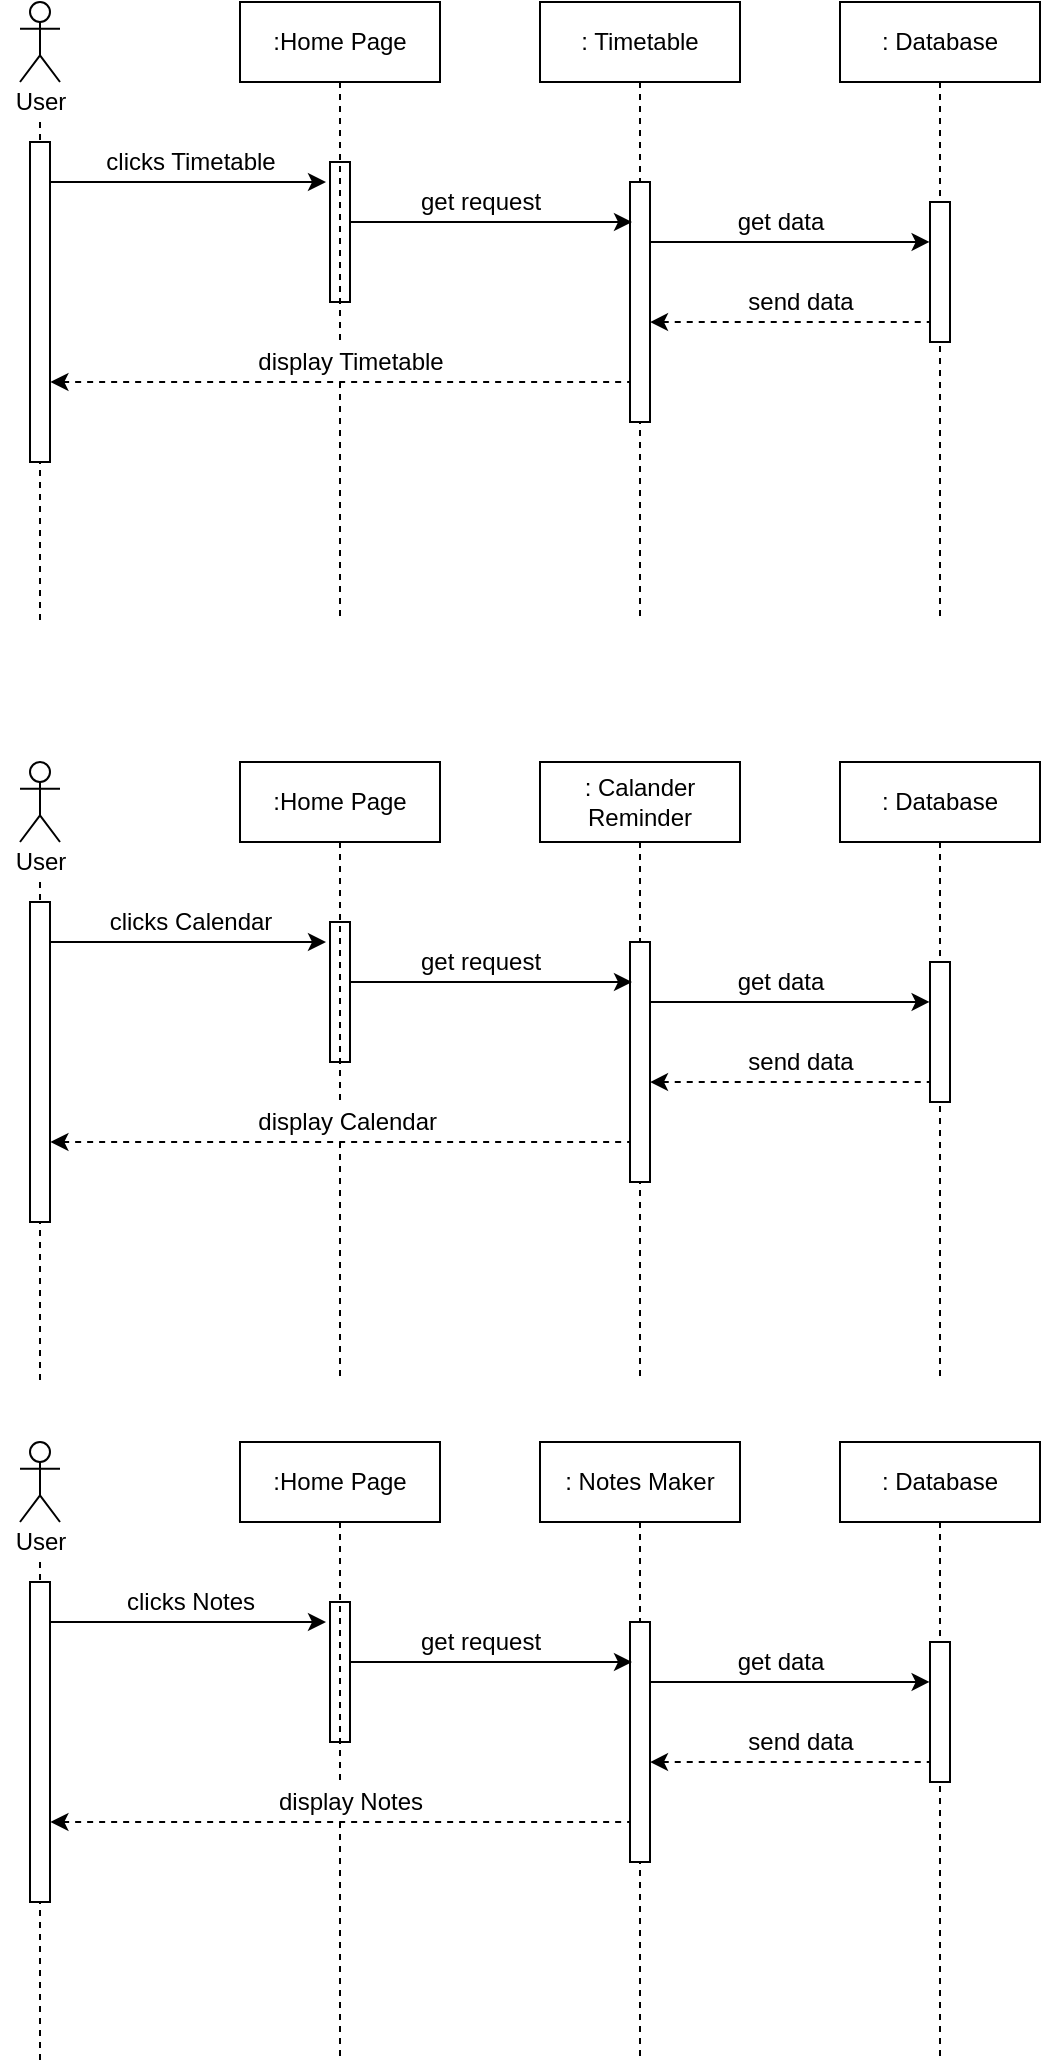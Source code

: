 <mxfile version="14.9.9" type="github">
  <diagram id="OsFwVKuo2DZqgoOdoQ98" name="Page-1">
    <mxGraphModel dx="1888" dy="548" grid="1" gridSize="10" guides="1" tooltips="1" connect="1" arrows="1" fold="1" page="1" pageScale="1" pageWidth="850" pageHeight="1100" math="0" shadow="0">
      <root>
        <mxCell id="0" />
        <mxCell id="1" parent="0" />
        <mxCell id="qXeoNUvEln3ZgCdRdpqD-1" style="edgeStyle=orthogonalEdgeStyle;rounded=0;orthogonalLoop=1;jettySize=auto;html=1;endArrow=none;endFill=0;dashed=1;" parent="1" source="qXeoNUvEln3ZgCdRdpqD-30" edge="1">
          <mxGeometry relative="1" as="geometry">
            <mxPoint x="-750" y="370" as="targetPoint" />
            <mxPoint x="-750.5" y="-130.5" as="sourcePoint" />
            <Array as="points" />
          </mxGeometry>
        </mxCell>
        <mxCell id="qXeoNUvEln3ZgCdRdpqD-2" value="" style="shape=umlActor;verticalLabelPosition=bottom;verticalAlign=top;html=1;outlineConnect=0;" parent="1" vertex="1">
          <mxGeometry x="-760" y="60" width="20" height="40" as="geometry" />
        </mxCell>
        <mxCell id="qXeoNUvEln3ZgCdRdpqD-3" style="edgeStyle=orthogonalEdgeStyle;rounded=0;orthogonalLoop=1;jettySize=auto;html=1;endArrow=none;endFill=0;dashed=1;startArrow=none;" parent="1" source="qXeoNUvEln3ZgCdRdpqD-52" edge="1">
          <mxGeometry relative="1" as="geometry">
            <mxPoint x="-600" y="370" as="targetPoint" />
            <Array as="points">
              <mxPoint x="-600" y="320" />
              <mxPoint x="-600" y="320" />
            </Array>
          </mxGeometry>
        </mxCell>
        <mxCell id="qXeoNUvEln3ZgCdRdpqD-4" value=":Home Page" style="rounded=0;whiteSpace=wrap;html=1;" parent="1" vertex="1">
          <mxGeometry x="-650" y="60" width="100" height="40" as="geometry" />
        </mxCell>
        <mxCell id="qXeoNUvEln3ZgCdRdpqD-7" style="edgeStyle=orthogonalEdgeStyle;rounded=0;orthogonalLoop=1;jettySize=auto;html=1;endArrow=none;endFill=0;dashed=1;" parent="1" source="qXeoNUvEln3ZgCdRdpqD-8" edge="1">
          <mxGeometry relative="1" as="geometry">
            <mxPoint x="-450" y="370" as="targetPoint" />
          </mxGeometry>
        </mxCell>
        <mxCell id="qXeoNUvEln3ZgCdRdpqD-8" value=": Timetable" style="rounded=0;whiteSpace=wrap;html=1;" parent="1" vertex="1">
          <mxGeometry x="-500" y="60" width="100" height="40" as="geometry" />
        </mxCell>
        <mxCell id="qXeoNUvEln3ZgCdRdpqD-9" value="" style="endArrow=classic;html=1;" parent="1" edge="1">
          <mxGeometry width="50" height="50" relative="1" as="geometry">
            <mxPoint x="-750" y="150" as="sourcePoint" />
            <mxPoint x="-607" y="150" as="targetPoint" />
          </mxGeometry>
        </mxCell>
        <mxCell id="qXeoNUvEln3ZgCdRdpqD-13" value="clicks Timetable" style="text;html=1;align=center;verticalAlign=middle;resizable=0;points=[];autosize=1;strokeColor=none;" parent="1" vertex="1">
          <mxGeometry x="-725" y="130" width="100" height="20" as="geometry" />
        </mxCell>
        <mxCell id="qXeoNUvEln3ZgCdRdpqD-19" value="" style="html=1;points=[];perimeter=orthogonalPerimeter;fillColor=#ffffff;" parent="1" vertex="1">
          <mxGeometry x="-755" y="130" width="10" height="160" as="geometry" />
        </mxCell>
        <mxCell id="qXeoNUvEln3ZgCdRdpqD-20" value="" style="html=1;points=[];perimeter=orthogonalPerimeter;fillColor=#ffffff;" parent="1" vertex="1">
          <mxGeometry x="-605" y="140" width="10" height="70" as="geometry" />
        </mxCell>
        <mxCell id="qXeoNUvEln3ZgCdRdpqD-21" value="" style="html=1;points=[];perimeter=orthogonalPerimeter;fillColor=#ffffff;" parent="1" vertex="1">
          <mxGeometry x="-455" y="150" width="10" height="120" as="geometry" />
        </mxCell>
        <mxCell id="qXeoNUvEln3ZgCdRdpqD-30" value="User" style="text;html=1;align=center;verticalAlign=middle;resizable=0;points=[];autosize=1;strokeColor=none;" parent="1" vertex="1">
          <mxGeometry x="-770" y="100" width="40" height="20" as="geometry" />
        </mxCell>
        <mxCell id="qXeoNUvEln3ZgCdRdpqD-34" style="edgeStyle=orthogonalEdgeStyle;rounded=0;orthogonalLoop=1;jettySize=auto;html=1;endArrow=none;endFill=0;dashed=1;" parent="1" source="qXeoNUvEln3ZgCdRdpqD-35" edge="1">
          <mxGeometry relative="1" as="geometry">
            <mxPoint x="-300" y="370" as="targetPoint" />
            <Array as="points">
              <mxPoint x="-300" y="370" />
              <mxPoint x="-300" y="370" />
            </Array>
          </mxGeometry>
        </mxCell>
        <mxCell id="qXeoNUvEln3ZgCdRdpqD-35" value=": Database" style="rounded=0;whiteSpace=wrap;html=1;" parent="1" vertex="1">
          <mxGeometry x="-350" y="60" width="100" height="40" as="geometry" />
        </mxCell>
        <mxCell id="qXeoNUvEln3ZgCdRdpqD-42" value="" style="endArrow=classic;html=1;" parent="1" edge="1">
          <mxGeometry width="50" height="50" relative="1" as="geometry">
            <mxPoint x="-595" y="170" as="sourcePoint" />
            <mxPoint x="-454" y="170" as="targetPoint" />
          </mxGeometry>
        </mxCell>
        <mxCell id="qXeoNUvEln3ZgCdRdpqD-45" value="" style="endArrow=none;html=1;entryX=-0.02;entryY=0.222;entryDx=0;entryDy=0;entryPerimeter=0;endFill=0;startArrow=classic;startFill=1;dashed=1;exitX=1.02;exitY=0.75;exitDx=0;exitDy=0;exitPerimeter=0;" parent="1" edge="1" source="qXeoNUvEln3ZgCdRdpqD-19">
          <mxGeometry width="50" height="50" relative="1" as="geometry">
            <mxPoint x="-594.8" y="250.02" as="sourcePoint" />
            <mxPoint x="-455.0" y="250" as="targetPoint" />
          </mxGeometry>
        </mxCell>
        <mxCell id="qXeoNUvEln3ZgCdRdpqD-46" value="get request" style="text;html=1;align=center;verticalAlign=middle;resizable=0;points=[];autosize=1;strokeColor=none;" parent="1" vertex="1">
          <mxGeometry x="-570" y="150" width="80" height="20" as="geometry" />
        </mxCell>
        <mxCell id="qXeoNUvEln3ZgCdRdpqD-47" value="" style="html=1;points=[];perimeter=orthogonalPerimeter;fillColor=#ffffff;" parent="1" vertex="1">
          <mxGeometry x="-305" y="160" width="10" height="70" as="geometry" />
        </mxCell>
        <mxCell id="qXeoNUvEln3ZgCdRdpqD-48" value="" style="endArrow=classic;html=1;entryX=-0.02;entryY=0.222;entryDx=0;entryDy=0;entryPerimeter=0;" parent="1" edge="1">
          <mxGeometry width="50" height="50" relative="1" as="geometry">
            <mxPoint x="-445" y="180" as="sourcePoint" />
            <mxPoint x="-305.2" y="179.98" as="targetPoint" />
          </mxGeometry>
        </mxCell>
        <mxCell id="qXeoNUvEln3ZgCdRdpqD-49" value="" style="endArrow=none;html=1;entryX=-0.02;entryY=0.222;entryDx=0;entryDy=0;entryPerimeter=0;startArrow=classic;startFill=1;endFill=0;dashed=1;" parent="1" edge="1">
          <mxGeometry width="50" height="50" relative="1" as="geometry">
            <mxPoint x="-445" y="220.02" as="sourcePoint" />
            <mxPoint x="-305.2" y="220.0" as="targetPoint" />
          </mxGeometry>
        </mxCell>
        <mxCell id="qXeoNUvEln3ZgCdRdpqD-50" value="get data" style="text;html=1;align=center;verticalAlign=middle;resizable=0;points=[];autosize=1;strokeColor=none;" parent="1" vertex="1">
          <mxGeometry x="-410" y="160" width="60" height="20" as="geometry" />
        </mxCell>
        <mxCell id="v7V7l33EKwzWetioQVS1-1" value="send data" style="text;html=1;align=center;verticalAlign=middle;resizable=0;points=[];autosize=1;strokeColor=none;" vertex="1" parent="1">
          <mxGeometry x="-405" y="200" width="70" height="20" as="geometry" />
        </mxCell>
        <mxCell id="qXeoNUvEln3ZgCdRdpqD-52" value="display Timetable" style="text;html=1;align=center;verticalAlign=middle;resizable=0;points=[];autosize=1;" parent="1" vertex="1">
          <mxGeometry x="-650" y="230" width="110" height="20" as="geometry" />
        </mxCell>
        <mxCell id="v7V7l33EKwzWetioQVS1-2" value="" style="edgeStyle=orthogonalEdgeStyle;rounded=0;orthogonalLoop=1;jettySize=auto;html=1;endArrow=none;endFill=0;dashed=1;" edge="1" parent="1" source="qXeoNUvEln3ZgCdRdpqD-4" target="qXeoNUvEln3ZgCdRdpqD-52">
          <mxGeometry relative="1" as="geometry">
            <mxPoint x="-600" y="530" as="targetPoint" />
            <mxPoint x="-600" y="100" as="sourcePoint" />
            <Array as="points">
              <mxPoint x="-600" y="220" />
              <mxPoint x="-600" y="220" />
            </Array>
          </mxGeometry>
        </mxCell>
        <mxCell id="v7V7l33EKwzWetioQVS1-3" style="edgeStyle=orthogonalEdgeStyle;rounded=0;orthogonalLoop=1;jettySize=auto;html=1;endArrow=none;endFill=0;dashed=1;" edge="1" parent="1" source="v7V7l33EKwzWetioQVS1-14">
          <mxGeometry relative="1" as="geometry">
            <mxPoint x="-750" y="750" as="targetPoint" />
            <mxPoint x="-750.5" y="249.5" as="sourcePoint" />
            <Array as="points" />
          </mxGeometry>
        </mxCell>
        <mxCell id="v7V7l33EKwzWetioQVS1-4" value="" style="shape=umlActor;verticalLabelPosition=bottom;verticalAlign=top;html=1;outlineConnect=0;" vertex="1" parent="1">
          <mxGeometry x="-760" y="440" width="20" height="40" as="geometry" />
        </mxCell>
        <mxCell id="v7V7l33EKwzWetioQVS1-5" style="edgeStyle=orthogonalEdgeStyle;rounded=0;orthogonalLoop=1;jettySize=auto;html=1;endArrow=none;endFill=0;dashed=1;startArrow=none;" edge="1" parent="1" source="v7V7l33EKwzWetioQVS1-25">
          <mxGeometry relative="1" as="geometry">
            <mxPoint x="-600" y="750" as="targetPoint" />
            <Array as="points">
              <mxPoint x="-600" y="700" />
              <mxPoint x="-600" y="700" />
            </Array>
          </mxGeometry>
        </mxCell>
        <mxCell id="v7V7l33EKwzWetioQVS1-6" value=":Home Page" style="rounded=0;whiteSpace=wrap;html=1;" vertex="1" parent="1">
          <mxGeometry x="-650" y="440" width="100" height="40" as="geometry" />
        </mxCell>
        <mxCell id="v7V7l33EKwzWetioQVS1-7" style="edgeStyle=orthogonalEdgeStyle;rounded=0;orthogonalLoop=1;jettySize=auto;html=1;endArrow=none;endFill=0;dashed=1;" edge="1" parent="1" source="v7V7l33EKwzWetioQVS1-8">
          <mxGeometry relative="1" as="geometry">
            <mxPoint x="-450" y="750" as="targetPoint" />
          </mxGeometry>
        </mxCell>
        <mxCell id="v7V7l33EKwzWetioQVS1-8" value=": Calander Reminder" style="rounded=0;whiteSpace=wrap;html=1;" vertex="1" parent="1">
          <mxGeometry x="-500" y="440" width="100" height="40" as="geometry" />
        </mxCell>
        <mxCell id="v7V7l33EKwzWetioQVS1-9" value="" style="endArrow=classic;html=1;" edge="1" parent="1">
          <mxGeometry width="50" height="50" relative="1" as="geometry">
            <mxPoint x="-750" y="530" as="sourcePoint" />
            <mxPoint x="-607" y="530" as="targetPoint" />
          </mxGeometry>
        </mxCell>
        <mxCell id="v7V7l33EKwzWetioQVS1-10" value="clicks Calendar" style="text;html=1;align=center;verticalAlign=middle;resizable=0;points=[];autosize=1;strokeColor=none;" vertex="1" parent="1">
          <mxGeometry x="-725" y="510" width="100" height="20" as="geometry" />
        </mxCell>
        <mxCell id="v7V7l33EKwzWetioQVS1-11" value="" style="html=1;points=[];perimeter=orthogonalPerimeter;fillColor=#ffffff;" vertex="1" parent="1">
          <mxGeometry x="-755" y="510" width="10" height="160" as="geometry" />
        </mxCell>
        <mxCell id="v7V7l33EKwzWetioQVS1-12" value="" style="html=1;points=[];perimeter=orthogonalPerimeter;fillColor=#ffffff;" vertex="1" parent="1">
          <mxGeometry x="-605" y="520" width="10" height="70" as="geometry" />
        </mxCell>
        <mxCell id="v7V7l33EKwzWetioQVS1-13" value="" style="html=1;points=[];perimeter=orthogonalPerimeter;fillColor=#ffffff;" vertex="1" parent="1">
          <mxGeometry x="-455" y="530" width="10" height="120" as="geometry" />
        </mxCell>
        <mxCell id="v7V7l33EKwzWetioQVS1-14" value="User" style="text;html=1;align=center;verticalAlign=middle;resizable=0;points=[];autosize=1;strokeColor=none;" vertex="1" parent="1">
          <mxGeometry x="-770" y="480" width="40" height="20" as="geometry" />
        </mxCell>
        <mxCell id="v7V7l33EKwzWetioQVS1-15" style="edgeStyle=orthogonalEdgeStyle;rounded=0;orthogonalLoop=1;jettySize=auto;html=1;endArrow=none;endFill=0;dashed=1;" edge="1" parent="1" source="v7V7l33EKwzWetioQVS1-16">
          <mxGeometry relative="1" as="geometry">
            <mxPoint x="-300" y="750" as="targetPoint" />
            <Array as="points">
              <mxPoint x="-300" y="750" />
              <mxPoint x="-300" y="750" />
            </Array>
          </mxGeometry>
        </mxCell>
        <mxCell id="v7V7l33EKwzWetioQVS1-16" value=": Database" style="rounded=0;whiteSpace=wrap;html=1;" vertex="1" parent="1">
          <mxGeometry x="-350" y="440" width="100" height="40" as="geometry" />
        </mxCell>
        <mxCell id="v7V7l33EKwzWetioQVS1-17" value="" style="endArrow=classic;html=1;" edge="1" parent="1">
          <mxGeometry width="50" height="50" relative="1" as="geometry">
            <mxPoint x="-595" y="550" as="sourcePoint" />
            <mxPoint x="-454" y="550" as="targetPoint" />
          </mxGeometry>
        </mxCell>
        <mxCell id="v7V7l33EKwzWetioQVS1-18" value="" style="endArrow=none;html=1;entryX=-0.02;entryY=0.222;entryDx=0;entryDy=0;entryPerimeter=0;endFill=0;startArrow=classic;startFill=1;dashed=1;exitX=1.02;exitY=0.75;exitDx=0;exitDy=0;exitPerimeter=0;" edge="1" parent="1" source="v7V7l33EKwzWetioQVS1-11">
          <mxGeometry width="50" height="50" relative="1" as="geometry">
            <mxPoint x="-594.8" y="630.02" as="sourcePoint" />
            <mxPoint x="-455" y="630" as="targetPoint" />
          </mxGeometry>
        </mxCell>
        <mxCell id="v7V7l33EKwzWetioQVS1-19" value="get request" style="text;html=1;align=center;verticalAlign=middle;resizable=0;points=[];autosize=1;strokeColor=none;" vertex="1" parent="1">
          <mxGeometry x="-570" y="530" width="80" height="20" as="geometry" />
        </mxCell>
        <mxCell id="v7V7l33EKwzWetioQVS1-20" value="" style="html=1;points=[];perimeter=orthogonalPerimeter;fillColor=#ffffff;" vertex="1" parent="1">
          <mxGeometry x="-305" y="540" width="10" height="70" as="geometry" />
        </mxCell>
        <mxCell id="v7V7l33EKwzWetioQVS1-21" value="" style="endArrow=classic;html=1;entryX=-0.02;entryY=0.222;entryDx=0;entryDy=0;entryPerimeter=0;" edge="1" parent="1">
          <mxGeometry width="50" height="50" relative="1" as="geometry">
            <mxPoint x="-445" y="560" as="sourcePoint" />
            <mxPoint x="-305.2" y="559.98" as="targetPoint" />
          </mxGeometry>
        </mxCell>
        <mxCell id="v7V7l33EKwzWetioQVS1-22" value="" style="endArrow=none;html=1;entryX=-0.02;entryY=0.222;entryDx=0;entryDy=0;entryPerimeter=0;startArrow=classic;startFill=1;endFill=0;dashed=1;" edge="1" parent="1">
          <mxGeometry width="50" height="50" relative="1" as="geometry">
            <mxPoint x="-445" y="600.02" as="sourcePoint" />
            <mxPoint x="-305.2" y="600" as="targetPoint" />
          </mxGeometry>
        </mxCell>
        <mxCell id="v7V7l33EKwzWetioQVS1-23" value="get data" style="text;html=1;align=center;verticalAlign=middle;resizable=0;points=[];autosize=1;strokeColor=none;" vertex="1" parent="1">
          <mxGeometry x="-410" y="540" width="60" height="20" as="geometry" />
        </mxCell>
        <mxCell id="v7V7l33EKwzWetioQVS1-24" value="send data" style="text;html=1;align=center;verticalAlign=middle;resizable=0;points=[];autosize=1;strokeColor=none;" vertex="1" parent="1">
          <mxGeometry x="-405" y="580" width="70" height="20" as="geometry" />
        </mxCell>
        <mxCell id="v7V7l33EKwzWetioQVS1-25" value="display Calendar&amp;nbsp;" style="text;html=1;align=center;verticalAlign=middle;resizable=0;points=[];autosize=1;" vertex="1" parent="1">
          <mxGeometry x="-650" y="610" width="110" height="20" as="geometry" />
        </mxCell>
        <mxCell id="v7V7l33EKwzWetioQVS1-26" value="" style="edgeStyle=orthogonalEdgeStyle;rounded=0;orthogonalLoop=1;jettySize=auto;html=1;endArrow=none;endFill=0;dashed=1;" edge="1" parent="1" source="v7V7l33EKwzWetioQVS1-6" target="v7V7l33EKwzWetioQVS1-25">
          <mxGeometry relative="1" as="geometry">
            <mxPoint x="-600" y="910" as="targetPoint" />
            <mxPoint x="-600" y="480" as="sourcePoint" />
            <Array as="points">
              <mxPoint x="-600" y="600" />
              <mxPoint x="-600" y="600" />
            </Array>
          </mxGeometry>
        </mxCell>
        <mxCell id="v7V7l33EKwzWetioQVS1-27" style="edgeStyle=orthogonalEdgeStyle;rounded=0;orthogonalLoop=1;jettySize=auto;html=1;endArrow=none;endFill=0;dashed=1;" edge="1" parent="1" source="v7V7l33EKwzWetioQVS1-38">
          <mxGeometry relative="1" as="geometry">
            <mxPoint x="-750" y="1090" as="targetPoint" />
            <mxPoint x="-750.5" y="589.5" as="sourcePoint" />
            <Array as="points" />
          </mxGeometry>
        </mxCell>
        <mxCell id="v7V7l33EKwzWetioQVS1-28" value="" style="shape=umlActor;verticalLabelPosition=bottom;verticalAlign=top;html=1;outlineConnect=0;" vertex="1" parent="1">
          <mxGeometry x="-760" y="780" width="20" height="40" as="geometry" />
        </mxCell>
        <mxCell id="v7V7l33EKwzWetioQVS1-29" style="edgeStyle=orthogonalEdgeStyle;rounded=0;orthogonalLoop=1;jettySize=auto;html=1;endArrow=none;endFill=0;dashed=1;startArrow=none;" edge="1" parent="1" source="v7V7l33EKwzWetioQVS1-49">
          <mxGeometry relative="1" as="geometry">
            <mxPoint x="-600" y="1090" as="targetPoint" />
            <Array as="points">
              <mxPoint x="-600" y="1040" />
              <mxPoint x="-600" y="1040" />
            </Array>
          </mxGeometry>
        </mxCell>
        <mxCell id="v7V7l33EKwzWetioQVS1-30" value=":Home Page" style="rounded=0;whiteSpace=wrap;html=1;" vertex="1" parent="1">
          <mxGeometry x="-650" y="780" width="100" height="40" as="geometry" />
        </mxCell>
        <mxCell id="v7V7l33EKwzWetioQVS1-31" style="edgeStyle=orthogonalEdgeStyle;rounded=0;orthogonalLoop=1;jettySize=auto;html=1;endArrow=none;endFill=0;dashed=1;" edge="1" parent="1" source="v7V7l33EKwzWetioQVS1-32">
          <mxGeometry relative="1" as="geometry">
            <mxPoint x="-450" y="1090" as="targetPoint" />
          </mxGeometry>
        </mxCell>
        <mxCell id="v7V7l33EKwzWetioQVS1-32" value=": Notes Maker" style="rounded=0;whiteSpace=wrap;html=1;" vertex="1" parent="1">
          <mxGeometry x="-500" y="780" width="100" height="40" as="geometry" />
        </mxCell>
        <mxCell id="v7V7l33EKwzWetioQVS1-33" value="" style="endArrow=classic;html=1;" edge="1" parent="1">
          <mxGeometry width="50" height="50" relative="1" as="geometry">
            <mxPoint x="-750" y="870" as="sourcePoint" />
            <mxPoint x="-607" y="870" as="targetPoint" />
          </mxGeometry>
        </mxCell>
        <mxCell id="v7V7l33EKwzWetioQVS1-34" value="clicks Notes" style="text;html=1;align=center;verticalAlign=middle;resizable=0;points=[];autosize=1;strokeColor=none;" vertex="1" parent="1">
          <mxGeometry x="-715" y="850" width="80" height="20" as="geometry" />
        </mxCell>
        <mxCell id="v7V7l33EKwzWetioQVS1-35" value="" style="html=1;points=[];perimeter=orthogonalPerimeter;fillColor=#ffffff;" vertex="1" parent="1">
          <mxGeometry x="-755" y="850" width="10" height="160" as="geometry" />
        </mxCell>
        <mxCell id="v7V7l33EKwzWetioQVS1-36" value="" style="html=1;points=[];perimeter=orthogonalPerimeter;fillColor=#ffffff;" vertex="1" parent="1">
          <mxGeometry x="-605" y="860" width="10" height="70" as="geometry" />
        </mxCell>
        <mxCell id="v7V7l33EKwzWetioQVS1-37" value="" style="html=1;points=[];perimeter=orthogonalPerimeter;fillColor=#ffffff;" vertex="1" parent="1">
          <mxGeometry x="-455" y="870" width="10" height="120" as="geometry" />
        </mxCell>
        <mxCell id="v7V7l33EKwzWetioQVS1-38" value="User" style="text;html=1;align=center;verticalAlign=middle;resizable=0;points=[];autosize=1;strokeColor=none;" vertex="1" parent="1">
          <mxGeometry x="-770" y="820" width="40" height="20" as="geometry" />
        </mxCell>
        <mxCell id="v7V7l33EKwzWetioQVS1-39" style="edgeStyle=orthogonalEdgeStyle;rounded=0;orthogonalLoop=1;jettySize=auto;html=1;endArrow=none;endFill=0;dashed=1;" edge="1" parent="1" source="v7V7l33EKwzWetioQVS1-40">
          <mxGeometry relative="1" as="geometry">
            <mxPoint x="-300" y="1090" as="targetPoint" />
            <Array as="points">
              <mxPoint x="-300" y="1090" />
              <mxPoint x="-300" y="1090" />
            </Array>
          </mxGeometry>
        </mxCell>
        <mxCell id="v7V7l33EKwzWetioQVS1-40" value=": Database" style="rounded=0;whiteSpace=wrap;html=1;" vertex="1" parent="1">
          <mxGeometry x="-350" y="780" width="100" height="40" as="geometry" />
        </mxCell>
        <mxCell id="v7V7l33EKwzWetioQVS1-41" value="" style="endArrow=classic;html=1;" edge="1" parent="1">
          <mxGeometry width="50" height="50" relative="1" as="geometry">
            <mxPoint x="-595" y="890" as="sourcePoint" />
            <mxPoint x="-454" y="890" as="targetPoint" />
          </mxGeometry>
        </mxCell>
        <mxCell id="v7V7l33EKwzWetioQVS1-42" value="" style="endArrow=none;html=1;entryX=-0.02;entryY=0.222;entryDx=0;entryDy=0;entryPerimeter=0;endFill=0;startArrow=classic;startFill=1;dashed=1;exitX=1.02;exitY=0.75;exitDx=0;exitDy=0;exitPerimeter=0;" edge="1" parent="1" source="v7V7l33EKwzWetioQVS1-35">
          <mxGeometry width="50" height="50" relative="1" as="geometry">
            <mxPoint x="-594.8" y="970.02" as="sourcePoint" />
            <mxPoint x="-455" y="970" as="targetPoint" />
          </mxGeometry>
        </mxCell>
        <mxCell id="v7V7l33EKwzWetioQVS1-43" value="get request" style="text;html=1;align=center;verticalAlign=middle;resizable=0;points=[];autosize=1;strokeColor=none;" vertex="1" parent="1">
          <mxGeometry x="-570" y="870" width="80" height="20" as="geometry" />
        </mxCell>
        <mxCell id="v7V7l33EKwzWetioQVS1-44" value="" style="html=1;points=[];perimeter=orthogonalPerimeter;fillColor=#ffffff;" vertex="1" parent="1">
          <mxGeometry x="-305" y="880" width="10" height="70" as="geometry" />
        </mxCell>
        <mxCell id="v7V7l33EKwzWetioQVS1-45" value="" style="endArrow=classic;html=1;entryX=-0.02;entryY=0.222;entryDx=0;entryDy=0;entryPerimeter=0;" edge="1" parent="1">
          <mxGeometry width="50" height="50" relative="1" as="geometry">
            <mxPoint x="-445" y="900" as="sourcePoint" />
            <mxPoint x="-305.2" y="899.98" as="targetPoint" />
          </mxGeometry>
        </mxCell>
        <mxCell id="v7V7l33EKwzWetioQVS1-46" value="" style="endArrow=none;html=1;entryX=-0.02;entryY=0.222;entryDx=0;entryDy=0;entryPerimeter=0;startArrow=classic;startFill=1;endFill=0;dashed=1;" edge="1" parent="1">
          <mxGeometry width="50" height="50" relative="1" as="geometry">
            <mxPoint x="-445" y="940.02" as="sourcePoint" />
            <mxPoint x="-305.2" y="940" as="targetPoint" />
          </mxGeometry>
        </mxCell>
        <mxCell id="v7V7l33EKwzWetioQVS1-47" value="get data" style="text;html=1;align=center;verticalAlign=middle;resizable=0;points=[];autosize=1;strokeColor=none;" vertex="1" parent="1">
          <mxGeometry x="-410" y="880" width="60" height="20" as="geometry" />
        </mxCell>
        <mxCell id="v7V7l33EKwzWetioQVS1-48" value="send data" style="text;html=1;align=center;verticalAlign=middle;resizable=0;points=[];autosize=1;strokeColor=none;" vertex="1" parent="1">
          <mxGeometry x="-405" y="920" width="70" height="20" as="geometry" />
        </mxCell>
        <mxCell id="v7V7l33EKwzWetioQVS1-49" value="display Notes" style="text;html=1;align=center;verticalAlign=middle;resizable=0;points=[];autosize=1;" vertex="1" parent="1">
          <mxGeometry x="-640" y="950" width="90" height="20" as="geometry" />
        </mxCell>
        <mxCell id="v7V7l33EKwzWetioQVS1-50" value="" style="edgeStyle=orthogonalEdgeStyle;rounded=0;orthogonalLoop=1;jettySize=auto;html=1;endArrow=none;endFill=0;dashed=1;" edge="1" parent="1" source="v7V7l33EKwzWetioQVS1-30" target="v7V7l33EKwzWetioQVS1-49">
          <mxGeometry relative="1" as="geometry">
            <mxPoint x="-600" y="1250" as="targetPoint" />
            <mxPoint x="-600" y="820" as="sourcePoint" />
            <Array as="points">
              <mxPoint x="-600" y="940" />
              <mxPoint x="-600" y="940" />
            </Array>
          </mxGeometry>
        </mxCell>
      </root>
    </mxGraphModel>
  </diagram>
</mxfile>
